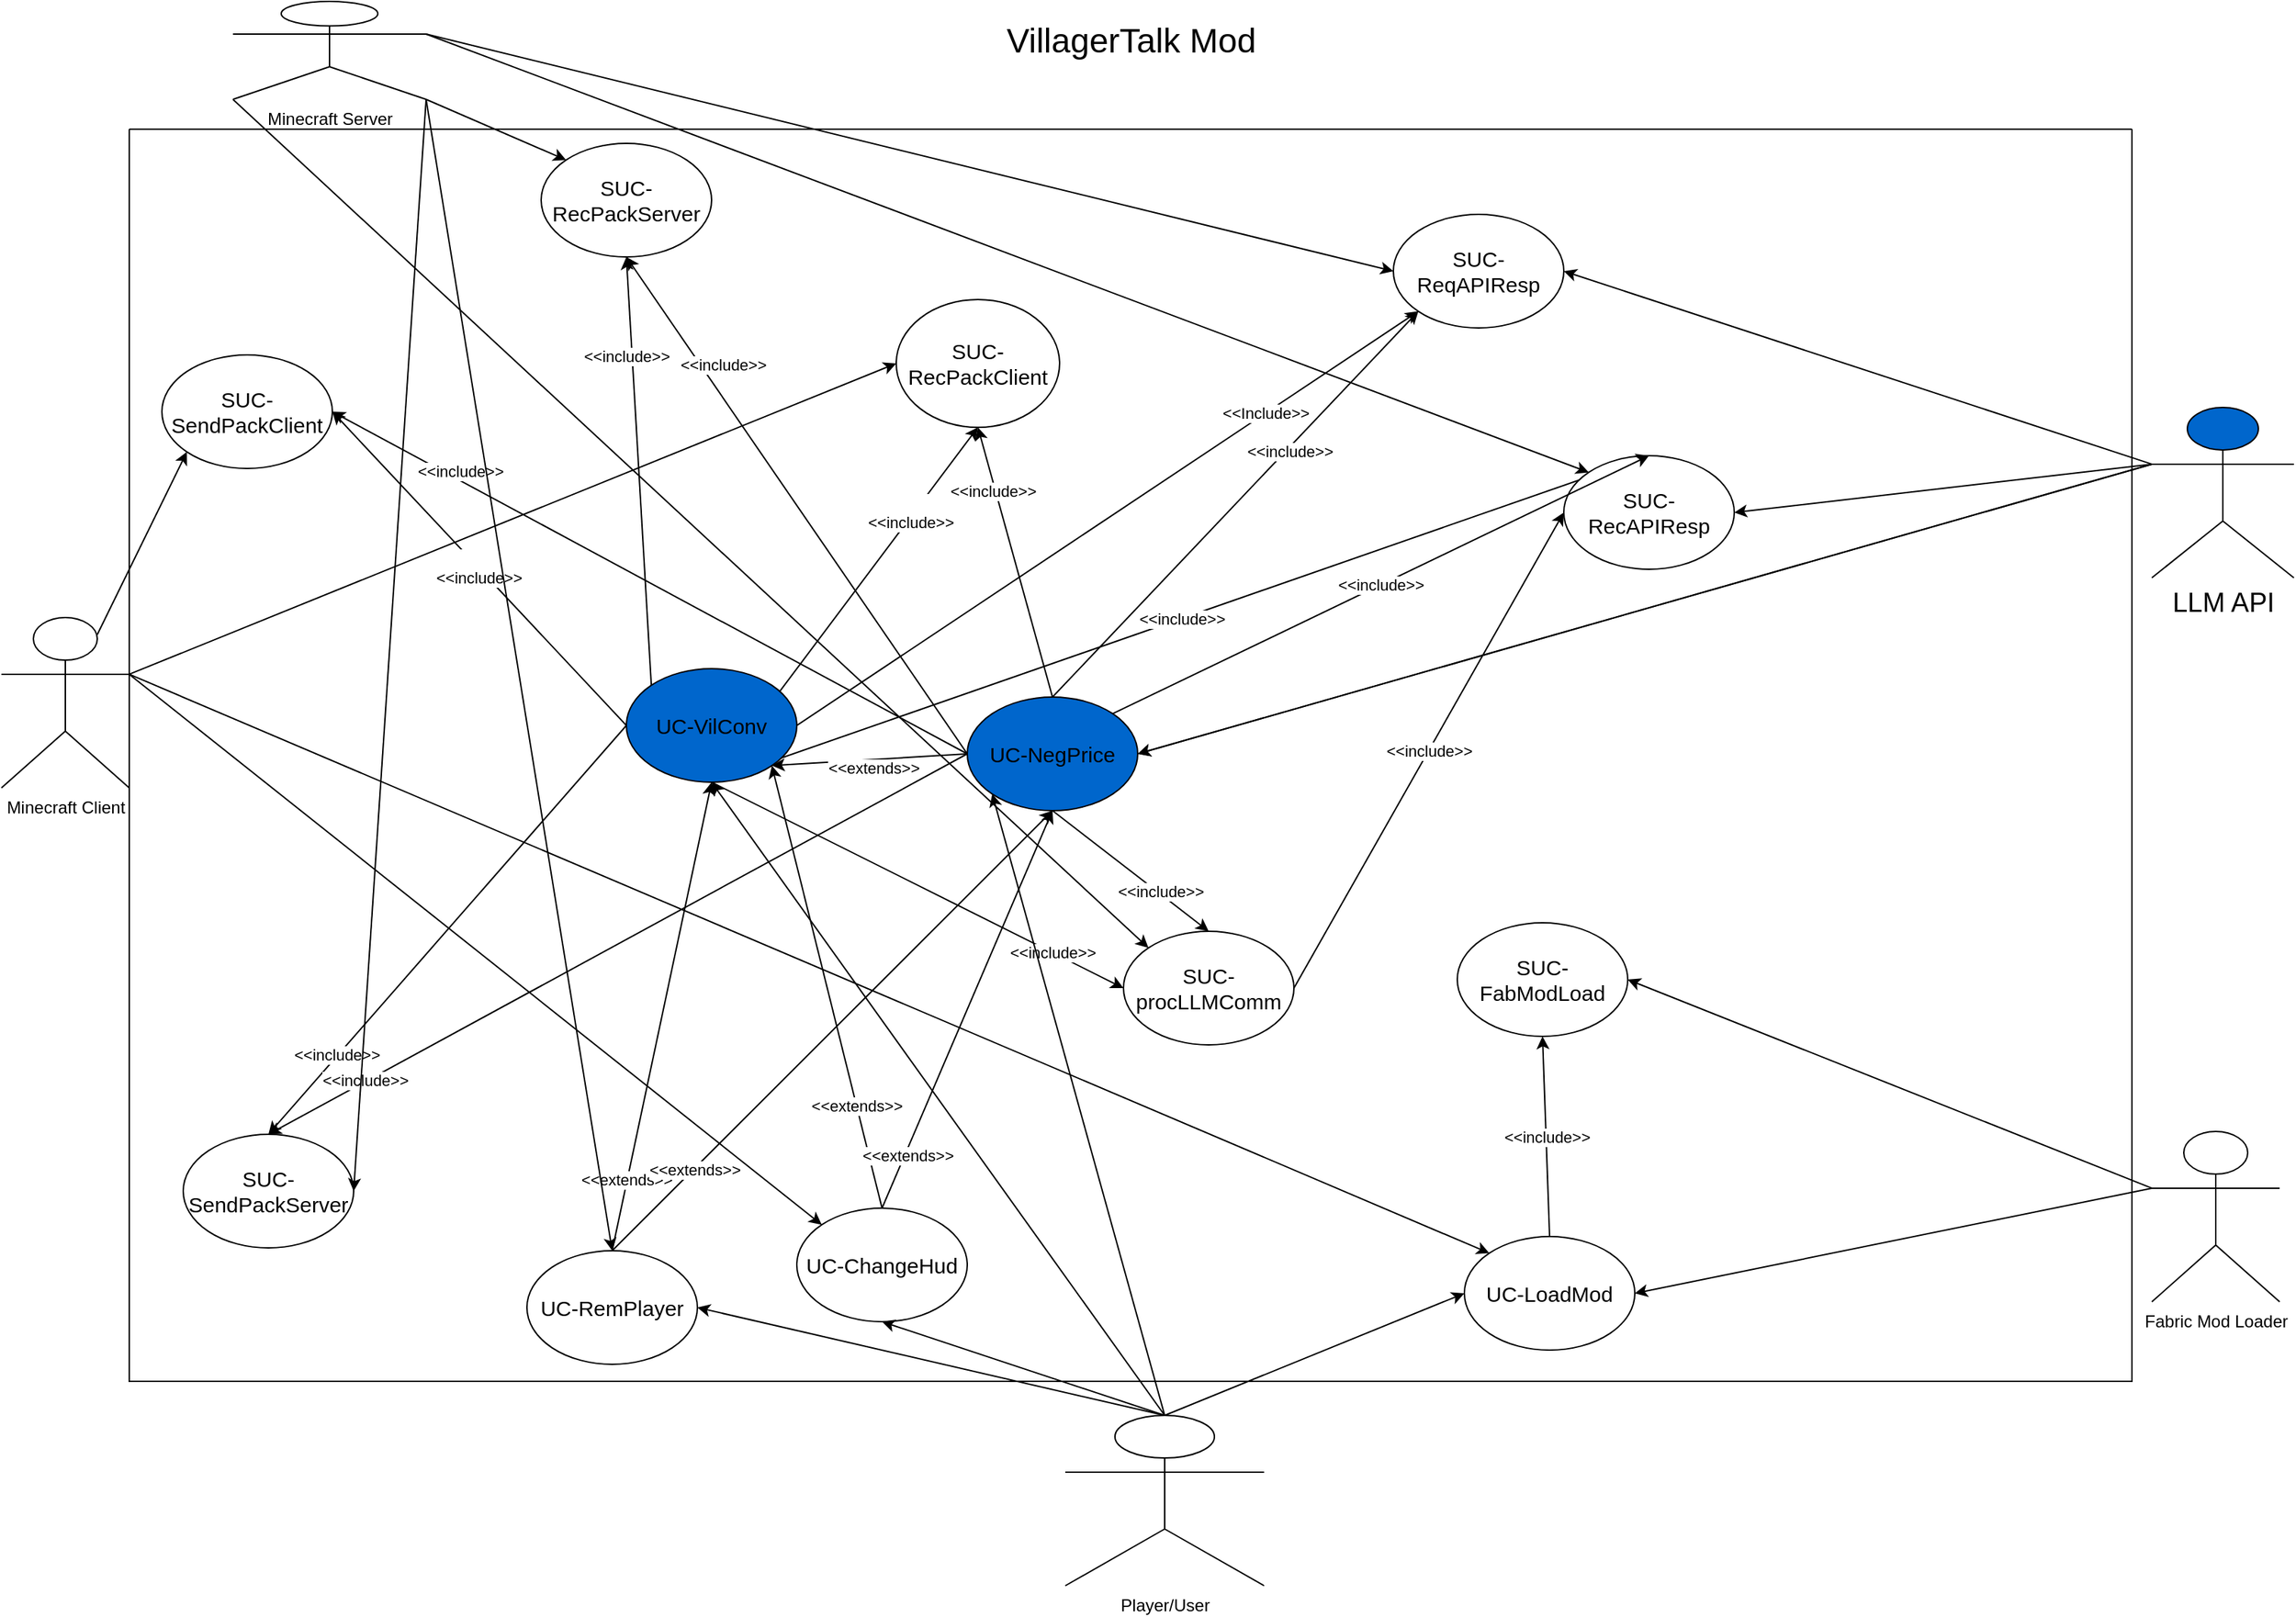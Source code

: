 <mxfile version="24.2.0" type="github">
  <diagram name="Seite-1" id="ulydZh7psTr_mP228iLq">
    <mxGraphModel dx="3860" dy="1160" grid="0" gridSize="10" guides="1" tooltips="1" connect="1" arrows="1" fold="1" page="1" pageScale="1" pageWidth="1654" pageHeight="1169" background="none" math="0" shadow="0">
      <root>
        <mxCell id="0" />
        <mxCell id="1" parent="0" />
        <mxCell id="gQ7rpUJrjsXag59dIkuR-16" value="" style="swimlane;startSize=0;" vertex="1" parent="1">
          <mxGeometry x="86" y="94" width="1410" height="882" as="geometry" />
        </mxCell>
        <mxCell id="gQ7rpUJrjsXag59dIkuR-61" value="&lt;span style=&quot;color: rgb(0, 0, 0); font-family: Helvetica; font-size: 11px; font-style: normal; font-variant-ligatures: normal; font-variant-caps: normal; font-weight: 400; letter-spacing: normal; orphans: 2; text-align: center; text-indent: 0px; text-transform: none; widows: 2; word-spacing: 0px; -webkit-text-stroke-width: 0px; white-space: nowrap; background-color: rgb(255, 255, 255); text-decoration-thickness: initial; text-decoration-style: initial; text-decoration-color: initial; display: inline !important; float: none;&quot;&gt;&amp;lt;&amp;lt;include&amp;gt;&amp;gt;&lt;/span&gt;" style="rounded=0;orthogonalLoop=1;jettySize=auto;html=1;exitX=1;exitY=0.5;exitDx=0;exitDy=0;entryX=0;entryY=0.5;entryDx=0;entryDy=0;" edge="1" parent="gQ7rpUJrjsXag59dIkuR-16" source="gQ7rpUJrjsXag59dIkuR-4" target="gQ7rpUJrjsXag59dIkuR-31">
          <mxGeometry relative="1" as="geometry" />
        </mxCell>
        <mxCell id="gQ7rpUJrjsXag59dIkuR-4" value="SUC-procLLMComm" style="ellipse;whiteSpace=wrap;html=1;fontSize=15;" vertex="1" parent="gQ7rpUJrjsXag59dIkuR-16">
          <mxGeometry x="700" y="565" width="120" height="80" as="geometry" />
        </mxCell>
        <mxCell id="gQ7rpUJrjsXag59dIkuR-5" value="SUC-SendPackServer" style="ellipse;whiteSpace=wrap;html=1;fontSize=15;" vertex="1" parent="gQ7rpUJrjsXag59dIkuR-16">
          <mxGeometry x="38" y="708" width="120" height="80" as="geometry" />
        </mxCell>
        <mxCell id="gQ7rpUJrjsXag59dIkuR-9" value="SUC-RecPackServer" style="ellipse;whiteSpace=wrap;html=1;fontSize=15;" vertex="1" parent="gQ7rpUJrjsXag59dIkuR-16">
          <mxGeometry x="290" y="10" width="120" height="80" as="geometry" />
        </mxCell>
        <mxCell id="gQ7rpUJrjsXag59dIkuR-1" value="SUC-ReqAPIResp" style="ellipse;whiteSpace=wrap;html=1;fontSize=15;" vertex="1" parent="gQ7rpUJrjsXag59dIkuR-16">
          <mxGeometry x="890" y="60" width="120" height="80" as="geometry" />
        </mxCell>
        <mxCell id="gQ7rpUJrjsXag59dIkuR-7" value="SUC-RecPackClient" style="ellipse;whiteSpace=wrap;html=1;fontSize=15;" vertex="1" parent="gQ7rpUJrjsXag59dIkuR-16">
          <mxGeometry x="540" y="120" width="115" height="90" as="geometry" />
        </mxCell>
        <mxCell id="gQ7rpUJrjsXag59dIkuR-73" value="&amp;lt;&amp;lt;extends&amp;gt;&amp;gt;" style="rounded=0;orthogonalLoop=1;jettySize=auto;html=1;exitX=0.5;exitY=0;exitDx=0;exitDy=0;entryX=1;entryY=1;entryDx=0;entryDy=0;" edge="1" parent="gQ7rpUJrjsXag59dIkuR-16" source="gQ7rpUJrjsXag59dIkuR-13" target="gQ7rpUJrjsXag59dIkuR-11">
          <mxGeometry x="-0.535" relative="1" as="geometry">
            <mxPoint as="offset" />
          </mxGeometry>
        </mxCell>
        <mxCell id="gQ7rpUJrjsXag59dIkuR-13" value="UC-ChangeHud" style="ellipse;whiteSpace=wrap;html=1;fontSize=15;" vertex="1" parent="gQ7rpUJrjsXag59dIkuR-16">
          <mxGeometry x="470" y="760" width="120" height="80" as="geometry" />
        </mxCell>
        <mxCell id="gQ7rpUJrjsXag59dIkuR-54" value="&amp;lt;&amp;lt;Include&amp;gt;&amp;gt;" style="rounded=0;orthogonalLoop=1;jettySize=auto;html=1;exitX=0.5;exitY=1;exitDx=0;exitDy=0;entryX=0;entryY=1;entryDx=0;entryDy=0;" edge="1" parent="gQ7rpUJrjsXag59dIkuR-16" source="gQ7rpUJrjsXag59dIkuR-11" target="gQ7rpUJrjsXag59dIkuR-1">
          <mxGeometry x="0.568" relative="1" as="geometry">
            <mxPoint as="offset" />
          </mxGeometry>
        </mxCell>
        <mxCell id="gQ7rpUJrjsXag59dIkuR-57" value="&lt;br&gt;&lt;span style=&quot;color: rgb(0, 0, 0); font-family: Helvetica; font-size: 11px; font-style: normal; font-variant-ligatures: normal; font-variant-caps: normal; font-weight: 400; letter-spacing: normal; orphans: 2; text-align: center; text-indent: 0px; text-transform: none; widows: 2; word-spacing: 0px; -webkit-text-stroke-width: 0px; white-space: nowrap; background-color: rgb(255, 255, 255); text-decoration-thickness: initial; text-decoration-style: initial; text-decoration-color: initial; display: inline !important; float: none;&quot;&gt;&amp;lt;&amp;lt;include&amp;gt;&amp;gt;&lt;/span&gt;" style="rounded=0;orthogonalLoop=1;jettySize=auto;html=1;exitX=0.5;exitY=1;exitDx=0;exitDy=0;entryX=0.5;entryY=1;entryDx=0;entryDy=0;" edge="1" parent="gQ7rpUJrjsXag59dIkuR-16" source="gQ7rpUJrjsXag59dIkuR-11" target="gQ7rpUJrjsXag59dIkuR-7">
          <mxGeometry x="0.51" y="2" relative="1" as="geometry">
            <mxPoint as="offset" />
          </mxGeometry>
        </mxCell>
        <mxCell id="gQ7rpUJrjsXag59dIkuR-59" value="&lt;span style=&quot;color: rgb(0, 0, 0); font-family: Helvetica; font-size: 11px; font-style: normal; font-variant-ligatures: normal; font-variant-caps: normal; font-weight: 400; letter-spacing: normal; orphans: 2; text-align: center; text-indent: 0px; text-transform: none; widows: 2; word-spacing: 0px; -webkit-text-stroke-width: 0px; white-space: nowrap; background-color: rgb(255, 255, 255); text-decoration-thickness: initial; text-decoration-style: initial; text-decoration-color: initial; display: inline !important; float: none;&quot;&gt;&amp;lt;&amp;lt;include&amp;gt;&amp;gt;&lt;/span&gt;" style="rounded=0;orthogonalLoop=1;jettySize=auto;html=1;exitX=0.5;exitY=1;exitDx=0;exitDy=0;entryX=0.5;entryY=0;entryDx=0;entryDy=0;" edge="1" parent="gQ7rpUJrjsXag59dIkuR-16" source="gQ7rpUJrjsXag59dIkuR-11" target="gQ7rpUJrjsXag59dIkuR-31">
          <mxGeometry x="0.002" relative="1" as="geometry">
            <mxPoint as="offset" />
          </mxGeometry>
        </mxCell>
        <mxCell id="gQ7rpUJrjsXag59dIkuR-62" value="&lt;span style=&quot;color: rgb(0, 0, 0); font-family: Helvetica; font-size: 11px; font-style: normal; font-variant-ligatures: normal; font-variant-caps: normal; font-weight: 400; letter-spacing: normal; orphans: 2; text-align: center; text-indent: 0px; text-transform: none; widows: 2; word-spacing: 0px; -webkit-text-stroke-width: 0px; white-space: nowrap; background-color: rgb(255, 255, 255); text-decoration-thickness: initial; text-decoration-style: initial; text-decoration-color: initial; display: inline !important; float: none;&quot;&gt;&amp;lt;&amp;lt;include&amp;gt;&amp;gt;&lt;/span&gt;" style="rounded=0;orthogonalLoop=1;jettySize=auto;html=1;exitX=0.5;exitY=1;exitDx=0;exitDy=0;entryX=0;entryY=0.5;entryDx=0;entryDy=0;" edge="1" parent="gQ7rpUJrjsXag59dIkuR-16" source="gQ7rpUJrjsXag59dIkuR-11" target="gQ7rpUJrjsXag59dIkuR-4">
          <mxGeometry x="0.655" relative="1" as="geometry">
            <mxPoint as="offset" />
          </mxGeometry>
        </mxCell>
        <mxCell id="gQ7rpUJrjsXag59dIkuR-64" value="&lt;br&gt;&lt;span style=&quot;color: rgb(0, 0, 0); font-family: Helvetica; font-size: 11px; font-style: normal; font-variant-ligatures: normal; font-variant-caps: normal; font-weight: 400; letter-spacing: normal; orphans: 2; text-align: center; text-indent: 0px; text-transform: none; widows: 2; word-spacing: 0px; -webkit-text-stroke-width: 0px; white-space: nowrap; background-color: rgb(255, 255, 255); text-decoration-thickness: initial; text-decoration-style: initial; text-decoration-color: initial; display: inline !important; float: none;&quot;&gt;&amp;lt;&amp;lt;include&amp;gt;&amp;gt;&lt;/span&gt;" style="rounded=0;orthogonalLoop=1;jettySize=auto;html=1;exitX=0;exitY=0.5;exitDx=0;exitDy=0;entryX=1;entryY=0.5;entryDx=0;entryDy=0;" edge="1" parent="gQ7rpUJrjsXag59dIkuR-16" source="gQ7rpUJrjsXag59dIkuR-11" target="gQ7rpUJrjsXag59dIkuR-29">
          <mxGeometry relative="1" as="geometry" />
        </mxCell>
        <mxCell id="gQ7rpUJrjsXag59dIkuR-66" value="&lt;span style=&quot;color: rgb(0, 0, 0); font-family: Helvetica; font-size: 11px; font-style: normal; font-variant-ligatures: normal; font-variant-caps: normal; font-weight: 400; letter-spacing: normal; orphans: 2; text-align: center; text-indent: 0px; text-transform: none; widows: 2; word-spacing: 0px; -webkit-text-stroke-width: 0px; white-space: nowrap; background-color: rgb(255, 255, 255); text-decoration-thickness: initial; text-decoration-style: initial; text-decoration-color: initial; display: inline !important; float: none;&quot;&gt;&amp;lt;&amp;lt;include&amp;gt;&amp;gt;&lt;/span&gt;" style="rounded=0;orthogonalLoop=1;jettySize=auto;html=1;exitX=0;exitY=0;exitDx=0;exitDy=0;entryX=0.5;entryY=1;entryDx=0;entryDy=0;" edge="1" parent="gQ7rpUJrjsXag59dIkuR-16" source="gQ7rpUJrjsXag59dIkuR-11" target="gQ7rpUJrjsXag59dIkuR-9">
          <mxGeometry x="0.538" y="4" relative="1" as="geometry">
            <mxPoint as="offset" />
          </mxGeometry>
        </mxCell>
        <mxCell id="gQ7rpUJrjsXag59dIkuR-68" value="&lt;span style=&quot;color: rgb(0, 0, 0); font-family: Helvetica; font-size: 11px; font-style: normal; font-variant-ligatures: normal; font-variant-caps: normal; font-weight: 400; letter-spacing: normal; orphans: 2; text-align: center; text-indent: 0px; text-transform: none; widows: 2; word-spacing: 0px; -webkit-text-stroke-width: 0px; white-space: nowrap; background-color: rgb(255, 255, 255); text-decoration-thickness: initial; text-decoration-style: initial; text-decoration-color: initial; display: inline !important; float: none;&quot;&gt;&amp;lt;&amp;lt;include&amp;gt;&amp;gt;&lt;/span&gt;" style="rounded=0;orthogonalLoop=1;jettySize=auto;html=1;exitX=0;exitY=0.5;exitDx=0;exitDy=0;entryX=0.5;entryY=0;entryDx=0;entryDy=0;" edge="1" parent="gQ7rpUJrjsXag59dIkuR-16" source="gQ7rpUJrjsXag59dIkuR-11" target="gQ7rpUJrjsXag59dIkuR-5">
          <mxGeometry x="0.613" relative="1" as="geometry">
            <mxPoint x="-1" as="offset" />
          </mxGeometry>
        </mxCell>
        <mxCell id="gQ7rpUJrjsXag59dIkuR-11" value="UC-VilConv" style="ellipse;whiteSpace=wrap;html=1;labelBackgroundColor=none;fillColor=#0066CC;fontSize=15;" vertex="1" parent="gQ7rpUJrjsXag59dIkuR-16">
          <mxGeometry x="350" y="380" width="120" height="80" as="geometry" />
        </mxCell>
        <mxCell id="gQ7rpUJrjsXag59dIkuR-27" value="UC-LoadMod" style="ellipse;whiteSpace=wrap;html=1;fontSize=15;" vertex="1" parent="gQ7rpUJrjsXag59dIkuR-16">
          <mxGeometry x="940" y="780" width="120" height="80" as="geometry" />
        </mxCell>
        <mxCell id="gQ7rpUJrjsXag59dIkuR-43" value="&amp;lt;&amp;lt;include&amp;gt;&amp;gt;" style="rounded=0;orthogonalLoop=1;jettySize=auto;html=1;exitX=0.5;exitY=0;exitDx=0;exitDy=0;entryX=0.5;entryY=1;entryDx=0;entryDy=0;" edge="1" parent="gQ7rpUJrjsXag59dIkuR-16" source="gQ7rpUJrjsXag59dIkuR-27" target="gQ7rpUJrjsXag59dIkuR-28">
          <mxGeometry relative="1" as="geometry" />
        </mxCell>
        <mxCell id="gQ7rpUJrjsXag59dIkuR-28" value="SUC-FabModLoad" style="ellipse;whiteSpace=wrap;html=1;fontSize=15;" vertex="1" parent="gQ7rpUJrjsXag59dIkuR-16">
          <mxGeometry x="935" y="559" width="120" height="80" as="geometry" />
        </mxCell>
        <mxCell id="gQ7rpUJrjsXag59dIkuR-29" value="SUC-SendPackClient" style="ellipse;whiteSpace=wrap;html=1;fontSize=15;" vertex="1" parent="gQ7rpUJrjsXag59dIkuR-16">
          <mxGeometry x="23" y="159" width="120" height="80" as="geometry" />
        </mxCell>
        <mxCell id="gQ7rpUJrjsXag59dIkuR-75" value="&amp;lt;&amp;lt;extends&amp;gt;&amp;gt;" style="rounded=0;orthogonalLoop=1;jettySize=auto;html=1;exitX=0.5;exitY=0;exitDx=0;exitDy=0;entryX=0.5;entryY=1;entryDx=0;entryDy=0;" edge="1" parent="gQ7rpUJrjsXag59dIkuR-16" source="gQ7rpUJrjsXag59dIkuR-30" target="gQ7rpUJrjsXag59dIkuR-11">
          <mxGeometry x="-0.698" y="1" relative="1" as="geometry">
            <mxPoint as="offset" />
          </mxGeometry>
        </mxCell>
        <mxCell id="gQ7rpUJrjsXag59dIkuR-30" value="UC-RemPlayer" style="ellipse;whiteSpace=wrap;html=1;fontSize=15;" vertex="1" parent="gQ7rpUJrjsXag59dIkuR-16">
          <mxGeometry x="280" y="790" width="120" height="80" as="geometry" />
        </mxCell>
        <mxCell id="gQ7rpUJrjsXag59dIkuR-31" value="SUC-RecAPIResp" style="ellipse;whiteSpace=wrap;html=1;fontSize=15;" vertex="1" parent="gQ7rpUJrjsXag59dIkuR-16">
          <mxGeometry x="1010" y="230" width="120" height="80" as="geometry" />
        </mxCell>
        <mxCell id="gQ7rpUJrjsXag59dIkuR-12" value="UC-NegPrice" style="ellipse;whiteSpace=wrap;html=1;fontSize=15;fillColor=#0066CC;fontColor=#000000;labelBackgroundColor=none;" vertex="1" parent="gQ7rpUJrjsXag59dIkuR-16">
          <mxGeometry x="590" y="400" width="120" height="80" as="geometry" />
        </mxCell>
        <mxCell id="gQ7rpUJrjsXag59dIkuR-65" value="&lt;span style=&quot;color: rgb(0, 0, 0); font-family: Helvetica; font-size: 11px; font-style: normal; font-variant-ligatures: normal; font-variant-caps: normal; font-weight: 400; letter-spacing: normal; orphans: 2; text-align: center; text-indent: 0px; text-transform: none; widows: 2; word-spacing: 0px; -webkit-text-stroke-width: 0px; white-space: nowrap; background-color: rgb(255, 255, 255); text-decoration-thickness: initial; text-decoration-style: initial; text-decoration-color: initial; display: inline !important; float: none;&quot;&gt;&amp;lt;&amp;lt;include&amp;gt;&amp;gt;&lt;/span&gt;" style="rounded=0;orthogonalLoop=1;jettySize=auto;html=1;exitX=0;exitY=0.5;exitDx=0;exitDy=0;entryX=1;entryY=0.5;entryDx=0;entryDy=0;" edge="1" parent="gQ7rpUJrjsXag59dIkuR-16" source="gQ7rpUJrjsXag59dIkuR-12" target="gQ7rpUJrjsXag59dIkuR-29">
          <mxGeometry x="0.611" y="-5" relative="1" as="geometry">
            <mxPoint x="1" as="offset" />
          </mxGeometry>
        </mxCell>
        <mxCell id="gQ7rpUJrjsXag59dIkuR-60" value="&lt;span style=&quot;color: rgb(0, 0, 0); font-family: Helvetica; font-size: 11px; font-style: normal; font-variant-ligatures: normal; font-variant-caps: normal; font-weight: 400; letter-spacing: normal; orphans: 2; text-align: center; text-indent: 0px; text-transform: none; widows: 2; word-spacing: 0px; -webkit-text-stroke-width: 0px; white-space: nowrap; background-color: rgb(255, 255, 255); text-decoration-thickness: initial; text-decoration-style: initial; text-decoration-color: initial; display: inline !important; float: none;&quot;&gt;&amp;lt;&amp;lt;include&amp;gt;&amp;gt;&lt;/span&gt;" style="rounded=0;orthogonalLoop=1;jettySize=auto;html=1;exitX=1;exitY=0;exitDx=0;exitDy=0;entryX=0.5;entryY=0;entryDx=0;entryDy=0;" edge="1" parent="gQ7rpUJrjsXag59dIkuR-16" source="gQ7rpUJrjsXag59dIkuR-12" target="gQ7rpUJrjsXag59dIkuR-31">
          <mxGeometry relative="1" as="geometry" />
        </mxCell>
        <mxCell id="gQ7rpUJrjsXag59dIkuR-58" value="&lt;span style=&quot;color: rgb(0, 0, 0); font-family: Helvetica; font-size: 11px; font-style: normal; font-variant-ligatures: normal; font-variant-caps: normal; font-weight: 400; letter-spacing: normal; orphans: 2; text-align: center; text-indent: 0px; text-transform: none; widows: 2; word-spacing: 0px; -webkit-text-stroke-width: 0px; white-space: nowrap; background-color: rgb(255, 255, 255); text-decoration-thickness: initial; text-decoration-style: initial; text-decoration-color: initial; display: inline !important; float: none;&quot;&gt;&amp;lt;&amp;lt;include&amp;gt;&amp;gt;&lt;/span&gt;" style="rounded=0;orthogonalLoop=1;jettySize=auto;html=1;exitX=0.5;exitY=0;exitDx=0;exitDy=0;entryX=0.5;entryY=1;entryDx=0;entryDy=0;" edge="1" parent="gQ7rpUJrjsXag59dIkuR-16" source="gQ7rpUJrjsXag59dIkuR-12" target="gQ7rpUJrjsXag59dIkuR-7">
          <mxGeometry x="0.538" y="2" relative="1" as="geometry">
            <mxPoint as="offset" />
          </mxGeometry>
        </mxCell>
        <mxCell id="gQ7rpUJrjsXag59dIkuR-55" value="&amp;lt;&amp;lt;include&amp;gt;&amp;gt;" style="rounded=0;orthogonalLoop=1;jettySize=auto;html=1;exitX=0.5;exitY=0;exitDx=0;exitDy=0;entryX=0;entryY=1;entryDx=0;entryDy=0;" edge="1" parent="gQ7rpUJrjsXag59dIkuR-16" source="gQ7rpUJrjsXag59dIkuR-12" target="gQ7rpUJrjsXag59dIkuR-1">
          <mxGeometry x="0.282" y="-2" relative="1" as="geometry">
            <mxPoint as="offset" />
          </mxGeometry>
        </mxCell>
        <mxCell id="gQ7rpUJrjsXag59dIkuR-67" value="&lt;span style=&quot;color: rgb(0, 0, 0); font-family: Helvetica; font-size: 11px; font-style: normal; font-variant-ligatures: normal; font-variant-caps: normal; font-weight: 400; letter-spacing: normal; orphans: 2; text-align: center; text-indent: 0px; text-transform: none; widows: 2; word-spacing: 0px; -webkit-text-stroke-width: 0px; white-space: nowrap; background-color: rgb(255, 255, 255); text-decoration-thickness: initial; text-decoration-style: initial; text-decoration-color: initial; display: inline !important; float: none;&quot;&gt;&amp;lt;&amp;lt;include&amp;gt;&amp;gt;&lt;/span&gt;" style="rounded=0;orthogonalLoop=1;jettySize=auto;html=1;exitX=0;exitY=0.5;exitDx=0;exitDy=0;entryX=0.5;entryY=1;entryDx=0;entryDy=0;" edge="1" parent="gQ7rpUJrjsXag59dIkuR-16" source="gQ7rpUJrjsXag59dIkuR-12" target="gQ7rpUJrjsXag59dIkuR-9">
          <mxGeometry x="0.526" y="-14" relative="1" as="geometry">
            <mxPoint y="1" as="offset" />
          </mxGeometry>
        </mxCell>
        <mxCell id="gQ7rpUJrjsXag59dIkuR-69" value="&lt;span style=&quot;color: rgb(0, 0, 0); font-family: Helvetica; font-size: 11px; font-style: normal; font-variant-ligatures: normal; font-variant-caps: normal; font-weight: 400; letter-spacing: normal; orphans: 2; text-align: center; text-indent: 0px; text-transform: none; widows: 2; word-spacing: 0px; -webkit-text-stroke-width: 0px; white-space: nowrap; background-color: rgb(255, 255, 255); text-decoration-thickness: initial; text-decoration-style: initial; text-decoration-color: initial; display: inline !important; float: none;&quot;&gt;&amp;lt;&amp;lt;include&amp;gt;&amp;gt;&lt;/span&gt;" style="rounded=0;orthogonalLoop=1;jettySize=auto;html=1;exitX=0;exitY=0.5;exitDx=0;exitDy=0;entryX=0.5;entryY=0;entryDx=0;entryDy=0;" edge="1" parent="gQ7rpUJrjsXag59dIkuR-16" source="gQ7rpUJrjsXag59dIkuR-12" target="gQ7rpUJrjsXag59dIkuR-5">
          <mxGeometry x="0.724" relative="1" as="geometry">
            <mxPoint y="-1" as="offset" />
          </mxGeometry>
        </mxCell>
        <mxCell id="gQ7rpUJrjsXag59dIkuR-63" value="&lt;span style=&quot;color: rgb(0, 0, 0); font-family: Helvetica; font-size: 11px; font-style: normal; font-variant-ligatures: normal; font-variant-caps: normal; font-weight: 400; letter-spacing: normal; orphans: 2; text-align: center; text-indent: 0px; text-transform: none; widows: 2; word-spacing: 0px; -webkit-text-stroke-width: 0px; white-space: nowrap; background-color: rgb(255, 255, 255); text-decoration-thickness: initial; text-decoration-style: initial; text-decoration-color: initial; display: inline !important; float: none;&quot;&gt;&amp;lt;&amp;lt;include&amp;gt;&amp;gt;&lt;/span&gt;" style="rounded=0;orthogonalLoop=1;jettySize=auto;html=1;exitX=0.5;exitY=1;exitDx=0;exitDy=0;entryX=0.5;entryY=0;entryDx=0;entryDy=0;" edge="1" parent="gQ7rpUJrjsXag59dIkuR-16" source="gQ7rpUJrjsXag59dIkuR-12" target="gQ7rpUJrjsXag59dIkuR-4">
          <mxGeometry x="0.365" y="2" relative="1" as="geometry">
            <mxPoint as="offset" />
          </mxGeometry>
        </mxCell>
        <mxCell id="gQ7rpUJrjsXag59dIkuR-72" value="&amp;lt;&amp;lt;extends&amp;gt;&amp;gt;" style="rounded=0;orthogonalLoop=1;jettySize=auto;html=1;exitX=0;exitY=0.5;exitDx=0;exitDy=0;entryX=1;entryY=1;entryDx=0;entryDy=0;" edge="1" parent="gQ7rpUJrjsXag59dIkuR-16" source="gQ7rpUJrjsXag59dIkuR-12" target="gQ7rpUJrjsXag59dIkuR-11">
          <mxGeometry x="-0.035" y="6" relative="1" as="geometry">
            <mxPoint as="offset" />
          </mxGeometry>
        </mxCell>
        <mxCell id="gQ7rpUJrjsXag59dIkuR-74" value="&amp;lt;&amp;lt;extends&amp;gt;&amp;gt;" style="rounded=0;orthogonalLoop=1;jettySize=auto;html=1;exitX=0.5;exitY=0;exitDx=0;exitDy=0;entryX=0.5;entryY=1;entryDx=0;entryDy=0;" edge="1" parent="gQ7rpUJrjsXag59dIkuR-16" source="gQ7rpUJrjsXag59dIkuR-13" target="gQ7rpUJrjsXag59dIkuR-12">
          <mxGeometry x="-0.727" y="-2" relative="1" as="geometry">
            <mxPoint as="offset" />
          </mxGeometry>
        </mxCell>
        <mxCell id="gQ7rpUJrjsXag59dIkuR-76" value="&amp;lt;&amp;lt;extends&amp;gt;&amp;gt;" style="rounded=0;orthogonalLoop=1;jettySize=auto;html=1;exitX=0.5;exitY=0;exitDx=0;exitDy=0;entryX=0.5;entryY=1;entryDx=0;entryDy=0;" edge="1" parent="gQ7rpUJrjsXag59dIkuR-16" source="gQ7rpUJrjsXag59dIkuR-30" target="gQ7rpUJrjsXag59dIkuR-12">
          <mxGeometry x="-0.631" y="-1" relative="1" as="geometry">
            <mxPoint as="offset" />
          </mxGeometry>
        </mxCell>
        <mxCell id="gQ7rpUJrjsXag59dIkuR-17" value="VillagerTalk Mod" style="text;html=1;align=center;verticalAlign=middle;resizable=0;points=[];autosize=1;strokeColor=none;fillColor=none;fontSize=24;" vertex="1" parent="1">
          <mxGeometry x="691" y="12" width="200" height="40" as="geometry" />
        </mxCell>
        <mxCell id="gQ7rpUJrjsXag59dIkuR-35" style="rounded=0;orthogonalLoop=1;jettySize=auto;html=1;exitX=0;exitY=0.333;exitDx=0;exitDy=0;exitPerimeter=0;entryX=1;entryY=0.5;entryDx=0;entryDy=0;" edge="1" parent="1" source="gQ7rpUJrjsXag59dIkuR-32" target="gQ7rpUJrjsXag59dIkuR-12">
          <mxGeometry relative="1" as="geometry" />
        </mxCell>
        <mxCell id="gQ7rpUJrjsXag59dIkuR-37" style="rounded=0;orthogonalLoop=1;jettySize=auto;html=1;exitX=0;exitY=0.333;exitDx=0;exitDy=0;exitPerimeter=0;entryX=1;entryY=0.5;entryDx=0;entryDy=0;" edge="1" parent="1" source="gQ7rpUJrjsXag59dIkuR-32" target="gQ7rpUJrjsXag59dIkuR-1">
          <mxGeometry relative="1" as="geometry" />
        </mxCell>
        <mxCell id="gQ7rpUJrjsXag59dIkuR-38" style="rounded=0;orthogonalLoop=1;jettySize=auto;html=1;exitX=0;exitY=0.333;exitDx=0;exitDy=0;exitPerimeter=0;entryX=1;entryY=0.5;entryDx=0;entryDy=0;" edge="1" parent="1" source="gQ7rpUJrjsXag59dIkuR-32" target="gQ7rpUJrjsXag59dIkuR-31">
          <mxGeometry relative="1" as="geometry" />
        </mxCell>
        <mxCell id="gQ7rpUJrjsXag59dIkuR-32" value="LLM API" style="shape=umlActor;verticalLabelPosition=bottom;verticalAlign=top;html=1;outlineConnect=0;fontSize=19;fillColor=#0066CC;" vertex="1" parent="1">
          <mxGeometry x="1510" y="290" width="100" height="120" as="geometry" />
        </mxCell>
        <mxCell id="gQ7rpUJrjsXag59dIkuR-81" style="rounded=0;orthogonalLoop=1;jettySize=auto;html=1;exitX=1;exitY=0.333;exitDx=0;exitDy=0;exitPerimeter=0;entryX=0;entryY=0;entryDx=0;entryDy=0;" edge="1" parent="1" source="gQ7rpUJrjsXag59dIkuR-39" target="gQ7rpUJrjsXag59dIkuR-13">
          <mxGeometry relative="1" as="geometry" />
        </mxCell>
        <mxCell id="gQ7rpUJrjsXag59dIkuR-82" style="rounded=0;orthogonalLoop=1;jettySize=auto;html=1;exitX=1;exitY=0.333;exitDx=0;exitDy=0;exitPerimeter=0;entryX=0;entryY=0.5;entryDx=0;entryDy=0;" edge="1" parent="1" source="gQ7rpUJrjsXag59dIkuR-39" target="gQ7rpUJrjsXag59dIkuR-7">
          <mxGeometry relative="1" as="geometry" />
        </mxCell>
        <mxCell id="gQ7rpUJrjsXag59dIkuR-84" style="rounded=0;orthogonalLoop=1;jettySize=auto;html=1;exitX=0.75;exitY=0.1;exitDx=0;exitDy=0;exitPerimeter=0;entryX=0;entryY=1;entryDx=0;entryDy=0;" edge="1" parent="1" source="gQ7rpUJrjsXag59dIkuR-39" target="gQ7rpUJrjsXag59dIkuR-29">
          <mxGeometry relative="1" as="geometry" />
        </mxCell>
        <mxCell id="gQ7rpUJrjsXag59dIkuR-85" style="rounded=0;orthogonalLoop=1;jettySize=auto;html=1;exitX=1;exitY=0.333;exitDx=0;exitDy=0;exitPerimeter=0;entryX=0;entryY=0;entryDx=0;entryDy=0;" edge="1" parent="1" source="gQ7rpUJrjsXag59dIkuR-39" target="gQ7rpUJrjsXag59dIkuR-27">
          <mxGeometry relative="1" as="geometry" />
        </mxCell>
        <mxCell id="gQ7rpUJrjsXag59dIkuR-39" value="Minecraft Client" style="shape=umlActor;verticalLabelPosition=bottom;verticalAlign=top;html=1;outlineConnect=0;" vertex="1" parent="1">
          <mxGeometry x="-4" y="438" width="90" height="120" as="geometry" />
        </mxCell>
        <mxCell id="gQ7rpUJrjsXag59dIkuR-86" style="rounded=0;orthogonalLoop=1;jettySize=auto;html=1;exitX=1;exitY=1;exitDx=0;exitDy=0;exitPerimeter=0;entryX=0;entryY=0;entryDx=0;entryDy=0;" edge="1" parent="1" source="gQ7rpUJrjsXag59dIkuR-40" target="gQ7rpUJrjsXag59dIkuR-9">
          <mxGeometry relative="1" as="geometry" />
        </mxCell>
        <mxCell id="gQ7rpUJrjsXag59dIkuR-87" style="rounded=0;orthogonalLoop=1;jettySize=auto;html=1;exitX=1;exitY=1;exitDx=0;exitDy=0;exitPerimeter=0;entryX=1;entryY=0.5;entryDx=0;entryDy=0;" edge="1" parent="1" source="gQ7rpUJrjsXag59dIkuR-40" target="gQ7rpUJrjsXag59dIkuR-5">
          <mxGeometry relative="1" as="geometry" />
        </mxCell>
        <mxCell id="gQ7rpUJrjsXag59dIkuR-88" style="rounded=0;orthogonalLoop=1;jettySize=auto;html=1;exitX=1;exitY=0.333;exitDx=0;exitDy=0;exitPerimeter=0;entryX=0;entryY=0.5;entryDx=0;entryDy=0;" edge="1" parent="1" source="gQ7rpUJrjsXag59dIkuR-40" target="gQ7rpUJrjsXag59dIkuR-1">
          <mxGeometry relative="1" as="geometry" />
        </mxCell>
        <mxCell id="gQ7rpUJrjsXag59dIkuR-89" style="rounded=0;orthogonalLoop=1;jettySize=auto;html=1;exitX=1;exitY=0.333;exitDx=0;exitDy=0;exitPerimeter=0;entryX=0;entryY=0;entryDx=0;entryDy=0;" edge="1" parent="1" source="gQ7rpUJrjsXag59dIkuR-40" target="gQ7rpUJrjsXag59dIkuR-31">
          <mxGeometry relative="1" as="geometry" />
        </mxCell>
        <mxCell id="gQ7rpUJrjsXag59dIkuR-90" style="rounded=0;orthogonalLoop=1;jettySize=auto;html=1;exitX=1;exitY=1;exitDx=0;exitDy=0;exitPerimeter=0;entryX=0.5;entryY=0;entryDx=0;entryDy=0;" edge="1" parent="1" source="gQ7rpUJrjsXag59dIkuR-40" target="gQ7rpUJrjsXag59dIkuR-30">
          <mxGeometry relative="1" as="geometry" />
        </mxCell>
        <mxCell id="gQ7rpUJrjsXag59dIkuR-91" style="rounded=0;orthogonalLoop=1;jettySize=auto;html=1;exitX=0;exitY=1;exitDx=0;exitDy=0;exitPerimeter=0;entryX=0;entryY=0;entryDx=0;entryDy=0;" edge="1" parent="1" source="gQ7rpUJrjsXag59dIkuR-40" target="gQ7rpUJrjsXag59dIkuR-4">
          <mxGeometry relative="1" as="geometry" />
        </mxCell>
        <mxCell id="gQ7rpUJrjsXag59dIkuR-40" value="Minecraft Server" style="shape=umlActor;verticalLabelPosition=bottom;verticalAlign=top;html=1;outlineConnect=0;" vertex="1" parent="1">
          <mxGeometry x="159" y="4" width="136" height="69" as="geometry" />
        </mxCell>
        <mxCell id="gQ7rpUJrjsXag59dIkuR-46" style="rounded=0;orthogonalLoop=1;jettySize=auto;html=1;exitX=0;exitY=0.333;exitDx=0;exitDy=0;exitPerimeter=0;entryX=1;entryY=0.5;entryDx=0;entryDy=0;" edge="1" parent="1" source="gQ7rpUJrjsXag59dIkuR-42" target="gQ7rpUJrjsXag59dIkuR-27">
          <mxGeometry relative="1" as="geometry" />
        </mxCell>
        <mxCell id="gQ7rpUJrjsXag59dIkuR-47" style="rounded=0;orthogonalLoop=1;jettySize=auto;html=1;exitX=0;exitY=0.333;exitDx=0;exitDy=0;exitPerimeter=0;entryX=1;entryY=0.5;entryDx=0;entryDy=0;" edge="1" parent="1" source="gQ7rpUJrjsXag59dIkuR-42" target="gQ7rpUJrjsXag59dIkuR-28">
          <mxGeometry relative="1" as="geometry" />
        </mxCell>
        <mxCell id="gQ7rpUJrjsXag59dIkuR-42" value="Fabric Mod Loader" style="shape=umlActor;verticalLabelPosition=bottom;verticalAlign=top;html=1;outlineConnect=0;" vertex="1" parent="1">
          <mxGeometry x="1510" y="800" width="90" height="120" as="geometry" />
        </mxCell>
        <mxCell id="gQ7rpUJrjsXag59dIkuR-49" style="rounded=0;orthogonalLoop=1;jettySize=auto;html=1;exitX=0.5;exitY=0;exitDx=0;exitDy=0;exitPerimeter=0;entryX=0;entryY=0.5;entryDx=0;entryDy=0;" edge="1" parent="1" source="gQ7rpUJrjsXag59dIkuR-48" target="gQ7rpUJrjsXag59dIkuR-27">
          <mxGeometry relative="1" as="geometry" />
        </mxCell>
        <mxCell id="gQ7rpUJrjsXag59dIkuR-50" style="rounded=0;orthogonalLoop=1;jettySize=auto;html=1;exitX=0.5;exitY=0;exitDx=0;exitDy=0;exitPerimeter=0;entryX=0.5;entryY=1;entryDx=0;entryDy=0;" edge="1" parent="1" source="gQ7rpUJrjsXag59dIkuR-48" target="gQ7rpUJrjsXag59dIkuR-11">
          <mxGeometry relative="1" as="geometry" />
        </mxCell>
        <mxCell id="gQ7rpUJrjsXag59dIkuR-51" style="rounded=0;orthogonalLoop=1;jettySize=auto;html=1;exitX=0.5;exitY=0;exitDx=0;exitDy=0;exitPerimeter=0;entryX=0;entryY=1;entryDx=0;entryDy=0;" edge="1" parent="1" source="gQ7rpUJrjsXag59dIkuR-48" target="gQ7rpUJrjsXag59dIkuR-12">
          <mxGeometry relative="1" as="geometry" />
        </mxCell>
        <mxCell id="gQ7rpUJrjsXag59dIkuR-52" style="rounded=0;orthogonalLoop=1;jettySize=auto;html=1;exitX=0.5;exitY=0;exitDx=0;exitDy=0;exitPerimeter=0;entryX=0.5;entryY=1;entryDx=0;entryDy=0;" edge="1" parent="1" source="gQ7rpUJrjsXag59dIkuR-48" target="gQ7rpUJrjsXag59dIkuR-13">
          <mxGeometry relative="1" as="geometry" />
        </mxCell>
        <mxCell id="gQ7rpUJrjsXag59dIkuR-53" style="rounded=0;orthogonalLoop=1;jettySize=auto;html=1;exitX=0.5;exitY=0;exitDx=0;exitDy=0;exitPerimeter=0;entryX=1;entryY=0.5;entryDx=0;entryDy=0;" edge="1" parent="1" source="gQ7rpUJrjsXag59dIkuR-48" target="gQ7rpUJrjsXag59dIkuR-30">
          <mxGeometry relative="1" as="geometry" />
        </mxCell>
        <mxCell id="gQ7rpUJrjsXag59dIkuR-48" value="Player/User" style="shape=umlActor;verticalLabelPosition=bottom;verticalAlign=top;html=1;outlineConnect=0;" vertex="1" parent="1">
          <mxGeometry x="745" y="1000" width="140" height="120" as="geometry" />
        </mxCell>
        <mxCell id="gQ7rpUJrjsXag59dIkuR-70" value="" style="rounded=0;orthogonalLoop=1;jettySize=auto;html=1;exitX=0;exitY=0.333;exitDx=0;exitDy=0;exitPerimeter=0;entryX=1;entryY=0.5;entryDx=0;entryDy=0;strokeColor=default;" edge="1" parent="1" source="gQ7rpUJrjsXag59dIkuR-32" target="gQ7rpUJrjsXag59dIkuR-12">
          <mxGeometry relative="1" as="geometry">
            <mxPoint x="1510" y="330" as="sourcePoint" />
            <mxPoint x="760" y="450" as="targetPoint" />
          </mxGeometry>
        </mxCell>
      </root>
    </mxGraphModel>
  </diagram>
</mxfile>
